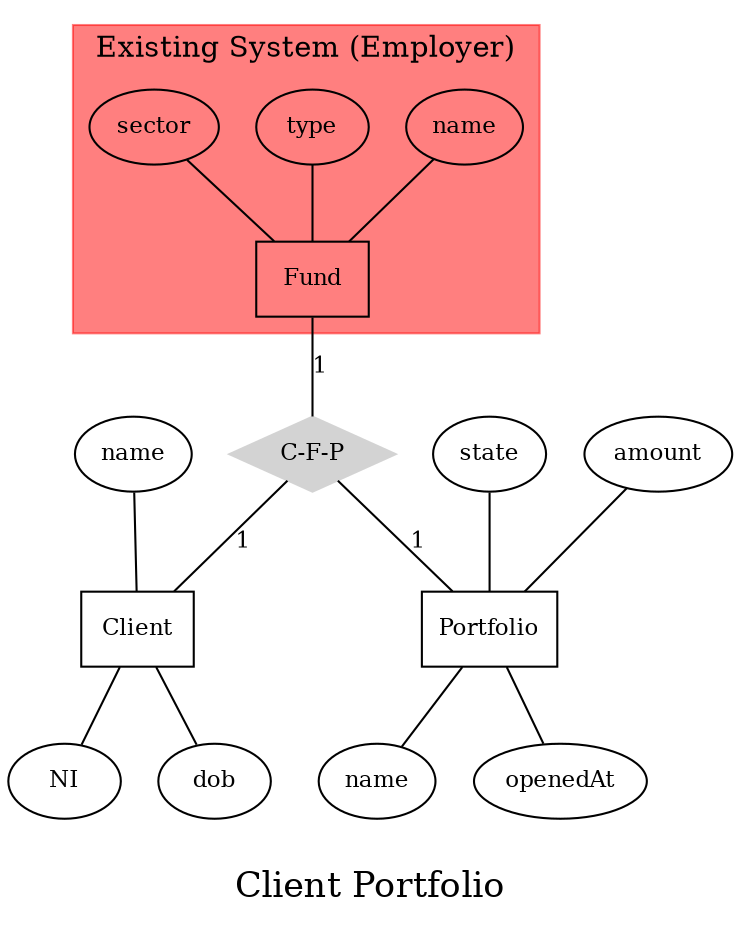 graph ER {
  node [fontsize=11]
  edge [fontsize=11]

  node [shape=box]; Client; Fund; Portfolio;
  node [shape=ellipse]; {node [label="name"] name0; name1; name2;} 
    NI; type; sector; state; amount; openedAt; dob; sector;
  node [shape=diamond,style=filled,color=lightgrey]; "C-F-P";

  subgraph cluster1 {
    { name1; type; sector; } -- Fund

    label = "Existing System (Employer)";
    color = "#ff000080"
    style = "filled";
  }
  Fund -- "C-F-P" [label="1"];
  "C-F-P" -- Client [label="1"];
  "C-F-P" -- Portfolio [label="1"];
  
  name0 -- Client -- { NI; dob };
  amount -- Portfolio -- name2;
  state -- Portfolio -- openedAt;

  label = "\nClient Portfolio";
  fontsize=17;
}
